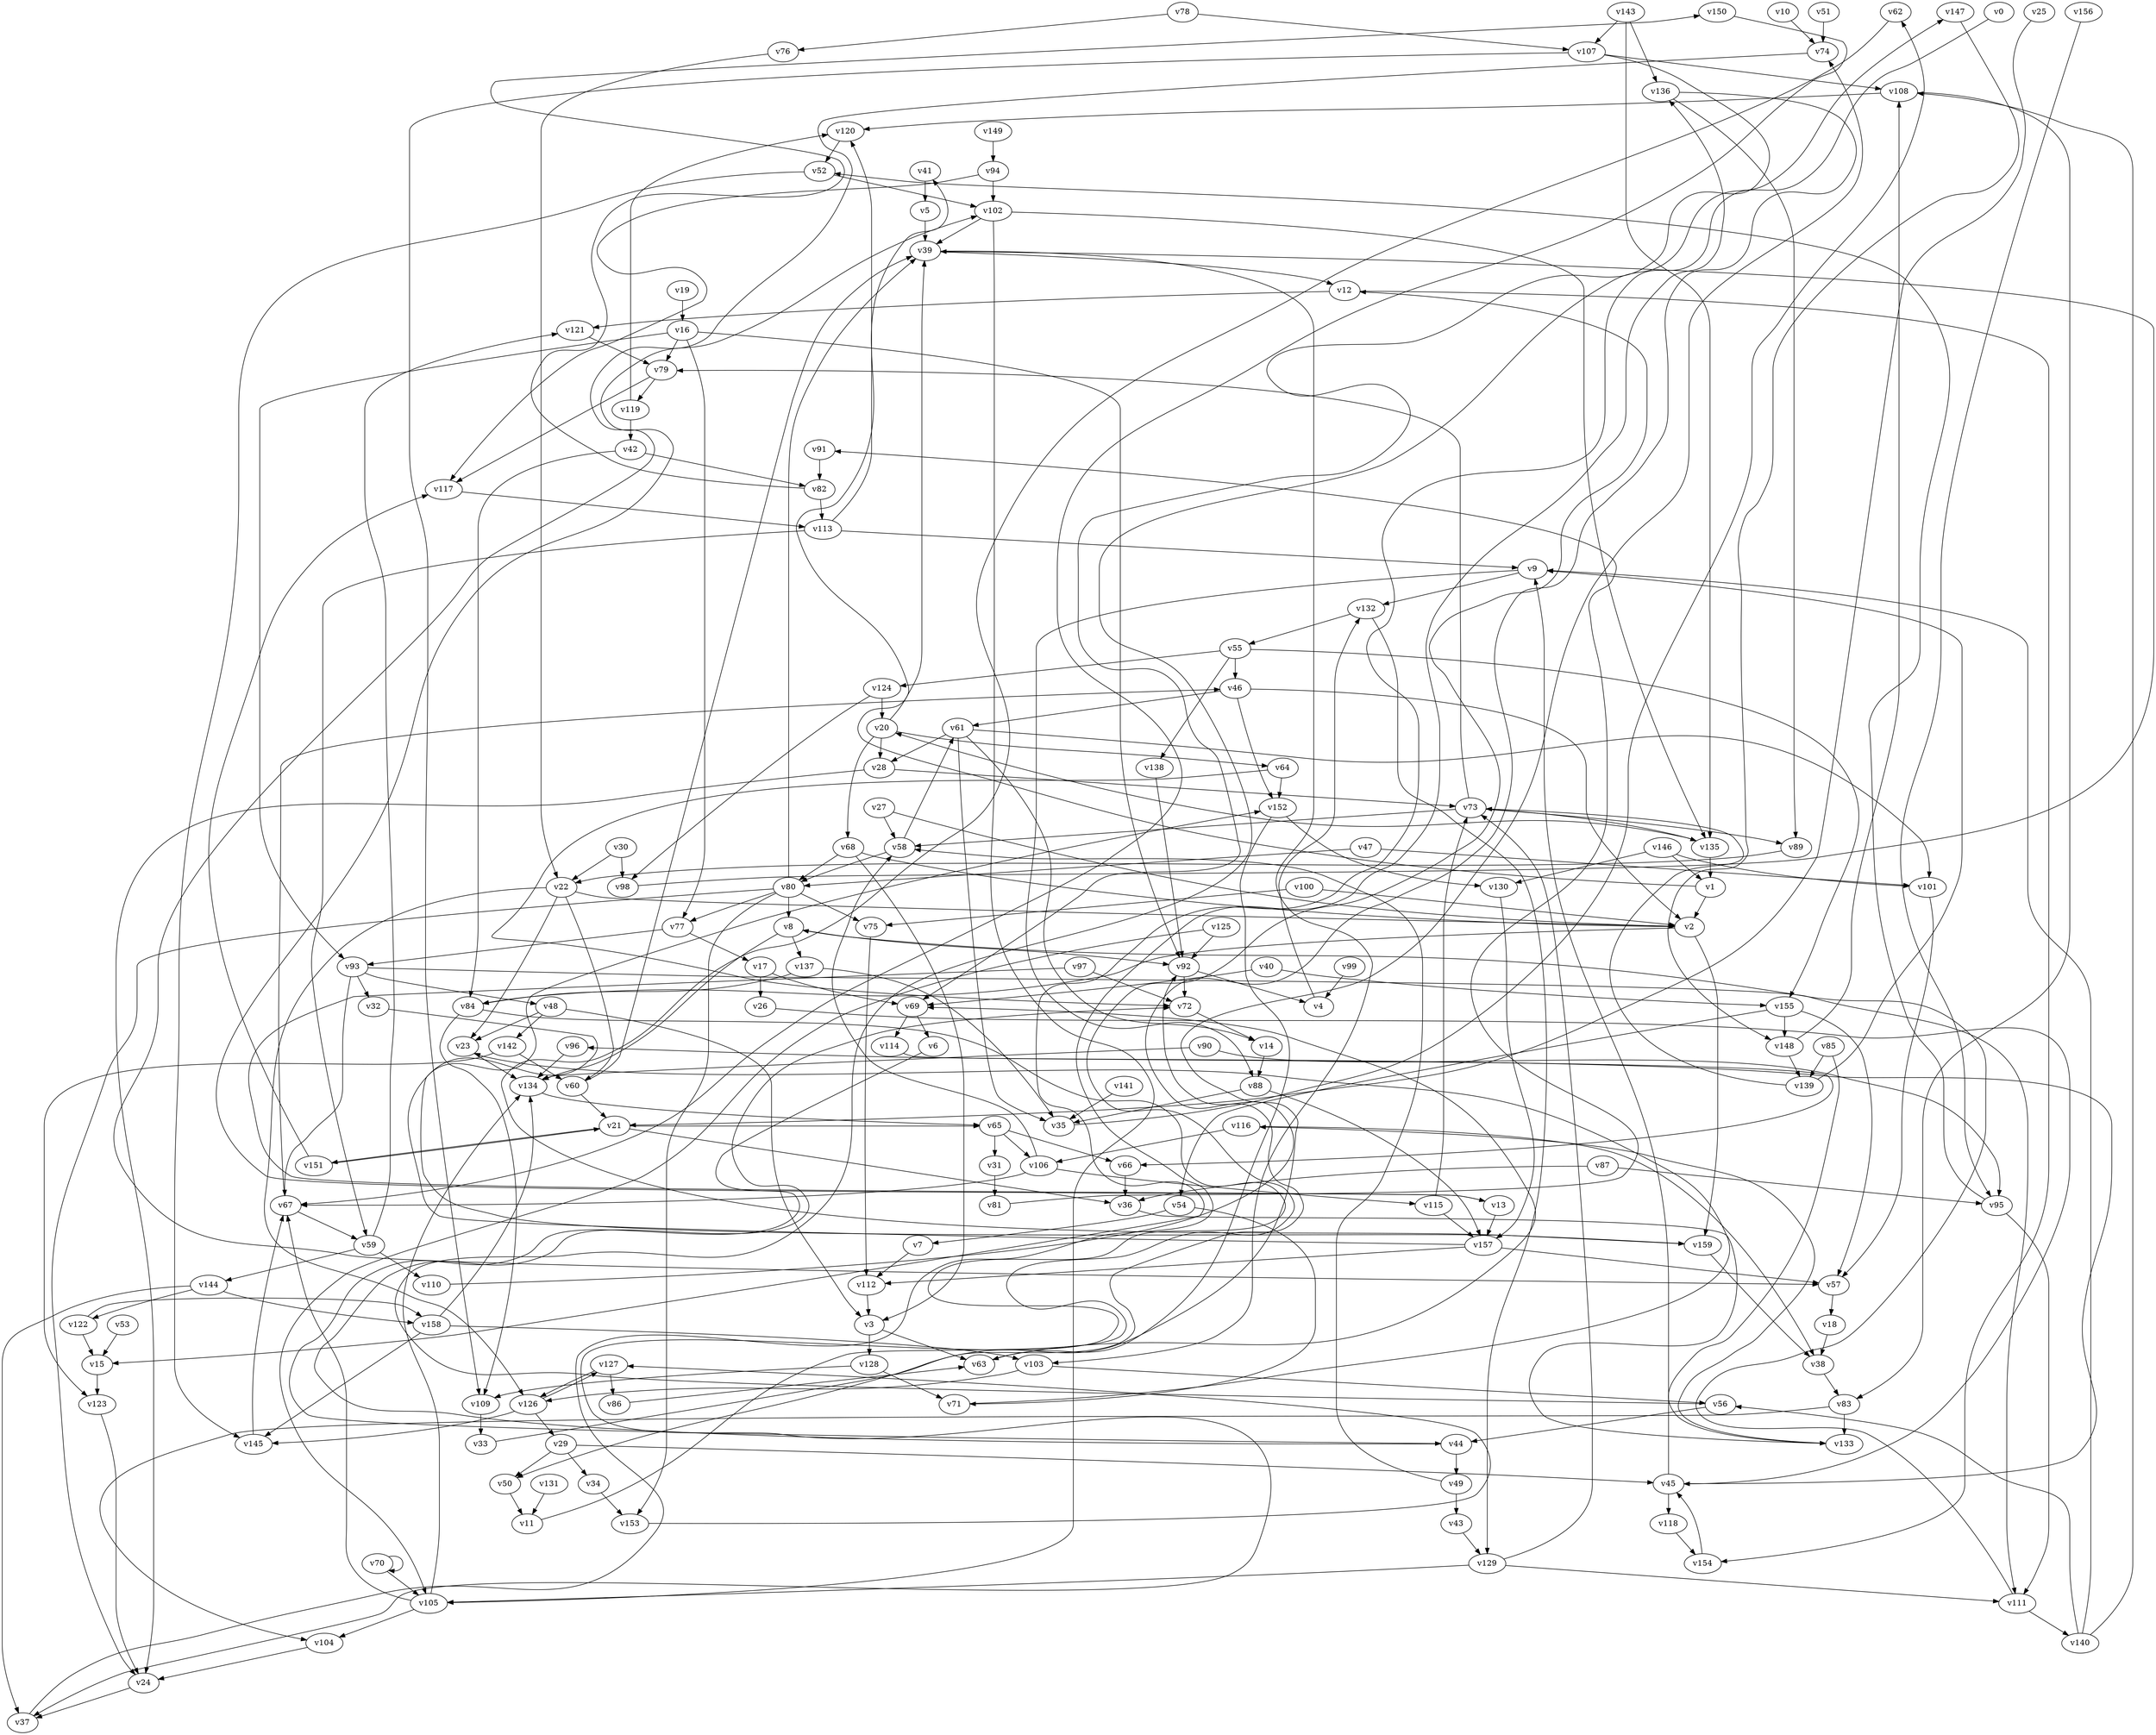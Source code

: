// Benchmark game 238 - 160 vertices
// time_bound: 22
// targets: v53
digraph G {
    v0 [name="v0", player=0];
    v1 [name="v1", player=1];
    v2 [name="v2", player=0];
    v3 [name="v3", player=0];
    v4 [name="v4", player=0];
    v5 [name="v5", player=1];
    v6 [name="v6", player=1];
    v7 [name="v7", player=1];
    v8 [name="v8", player=0];
    v9 [name="v9", player=0];
    v10 [name="v10", player=0];
    v11 [name="v11", player=1];
    v12 [name="v12", player=0];
    v13 [name="v13", player=0];
    v14 [name="v14", player=0];
    v15 [name="v15", player=1];
    v16 [name="v16", player=0];
    v17 [name="v17", player=1];
    v18 [name="v18", player=1];
    v19 [name="v19", player=1];
    v20 [name="v20", player=0];
    v21 [name="v21", player=0];
    v22 [name="v22", player=1];
    v23 [name="v23", player=0];
    v24 [name="v24", player=0];
    v25 [name="v25", player=0];
    v26 [name="v26", player=0];
    v27 [name="v27", player=0];
    v28 [name="v28", player=1];
    v29 [name="v29", player=1];
    v30 [name="v30", player=0];
    v31 [name="v31", player=1];
    v32 [name="v32", player=1];
    v33 [name="v33", player=0];
    v34 [name="v34", player=0];
    v35 [name="v35", player=1];
    v36 [name="v36", player=1];
    v37 [name="v37", player=0];
    v38 [name="v38", player=0];
    v39 [name="v39", player=0];
    v40 [name="v40", player=0];
    v41 [name="v41", player=0];
    v42 [name="v42", player=0];
    v43 [name="v43", player=0];
    v44 [name="v44", player=1];
    v45 [name="v45", player=0];
    v46 [name="v46", player=1];
    v47 [name="v47", player=1];
    v48 [name="v48", player=0];
    v49 [name="v49", player=1];
    v50 [name="v50", player=1];
    v51 [name="v51", player=1];
    v52 [name="v52", player=0];
    v53 [name="v53", player=1, target=1];
    v54 [name="v54", player=1];
    v55 [name="v55", player=0];
    v56 [name="v56", player=0];
    v57 [name="v57", player=0];
    v58 [name="v58", player=0];
    v59 [name="v59", player=1];
    v60 [name="v60", player=0];
    v61 [name="v61", player=1];
    v62 [name="v62", player=1];
    v63 [name="v63", player=0];
    v64 [name="v64", player=0];
    v65 [name="v65", player=0];
    v66 [name="v66", player=0];
    v67 [name="v67", player=1];
    v68 [name="v68", player=1];
    v69 [name="v69", player=1];
    v70 [name="v70", player=0];
    v71 [name="v71", player=1];
    v72 [name="v72", player=1];
    v73 [name="v73", player=0];
    v74 [name="v74", player=1];
    v75 [name="v75", player=0];
    v76 [name="v76", player=0];
    v77 [name="v77", player=1];
    v78 [name="v78", player=1];
    v79 [name="v79", player=1];
    v80 [name="v80", player=0];
    v81 [name="v81", player=0];
    v82 [name="v82", player=0];
    v83 [name="v83", player=1];
    v84 [name="v84", player=1];
    v85 [name="v85", player=1];
    v86 [name="v86", player=1];
    v87 [name="v87", player=1];
    v88 [name="v88", player=1];
    v89 [name="v89", player=1];
    v90 [name="v90", player=0];
    v91 [name="v91", player=1];
    v92 [name="v92", player=0];
    v93 [name="v93", player=1];
    v94 [name="v94", player=0];
    v95 [name="v95", player=1];
    v96 [name="v96", player=1];
    v97 [name="v97", player=1];
    v98 [name="v98", player=0];
    v99 [name="v99", player=1];
    v100 [name="v100", player=0];
    v101 [name="v101", player=1];
    v102 [name="v102", player=1];
    v103 [name="v103", player=1];
    v104 [name="v104", player=1];
    v105 [name="v105", player=1];
    v106 [name="v106", player=0];
    v107 [name="v107", player=0];
    v108 [name="v108", player=0];
    v109 [name="v109", player=1];
    v110 [name="v110", player=0];
    v111 [name="v111", player=1];
    v112 [name="v112", player=1];
    v113 [name="v113", player=1];
    v114 [name="v114", player=1];
    v115 [name="v115", player=1];
    v116 [name="v116", player=0];
    v117 [name="v117", player=0];
    v118 [name="v118", player=0];
    v119 [name="v119", player=0];
    v120 [name="v120", player=0];
    v121 [name="v121", player=0];
    v122 [name="v122", player=0];
    v123 [name="v123", player=0];
    v124 [name="v124", player=0];
    v125 [name="v125", player=1];
    v126 [name="v126", player=1];
    v127 [name="v127", player=1];
    v128 [name="v128", player=0];
    v129 [name="v129", player=0];
    v130 [name="v130", player=1];
    v131 [name="v131", player=0];
    v132 [name="v132", player=0];
    v133 [name="v133", player=1];
    v134 [name="v134", player=1];
    v135 [name="v135", player=1];
    v136 [name="v136", player=1];
    v137 [name="v137", player=0];
    v138 [name="v138", player=1];
    v139 [name="v139", player=0];
    v140 [name="v140", player=0];
    v141 [name="v141", player=0];
    v142 [name="v142", player=1];
    v143 [name="v143", player=0];
    v144 [name="v144", player=1];
    v145 [name="v145", player=0];
    v146 [name="v146", player=1];
    v147 [name="v147", player=1];
    v148 [name="v148", player=0];
    v149 [name="v149", player=0];
    v150 [name="v150", player=1];
    v151 [name="v151", player=1];
    v152 [name="v152", player=0];
    v153 [name="v153", player=1];
    v154 [name="v154", player=1];
    v155 [name="v155", player=1];
    v156 [name="v156", player=0];
    v157 [name="v157", player=1];
    v158 [name="v158", player=1];
    v159 [name="v159", player=0];

    v0 -> v15 [constraint="t < 14"];
    v1 -> v41 [constraint="t mod 4 == 2"];
    v2 -> v84 [constraint="t < 9"];
    v3 -> v63;
    v4 -> v132;
    v5 -> v39;
    v6 -> v44 [constraint="t >= 3"];
    v7 -> v112;
    v8 -> v92;
    v9 -> v88;
    v10 -> v74;
    v11 -> v12 [constraint="t mod 3 == 0"];
    v12 -> v121;
    v13 -> v102 [constraint="t >= 2"];
    v14 -> v88;
    v15 -> v123;
    v16 -> v79;
    v17 -> v69;
    v18 -> v38;
    v19 -> v16;
    v20 -> v28;
    v21 -> v65 [constraint="t >= 3"];
    v22 -> v2;
    v23 -> v134;
    v24 -> v37;
    v25 -> v21 [constraint="t < 10"];
    v26 -> v45 [constraint="t >= 2"];
    v27 -> v2 [constraint="t >= 1"];
    v28 -> v24;
    v29 -> v45;
    v30 -> v98;
    v31 -> v81;
    v32 -> v159 [constraint="t < 13"];
    v33 -> v74 [constraint="t mod 5 == 2"];
    v34 -> v153;
    v35 -> v62 [constraint="t >= 5"];
    v36 -> v133 [constraint="t < 5"];
    v37 -> v136 [constraint="t < 6"];
    v38 -> v83;
    v39 -> v103;
    v40 -> v69;
    v41 -> v5;
    v42 -> v84;
    v43 -> v129;
    v44 -> v72 [constraint="t >= 2"];
    v45 -> v96 [constraint="t mod 4 == 2"];
    v46 -> v2;
    v47 -> v80;
    v48 -> v3;
    v49 -> v43;
    v50 -> v11;
    v51 -> v74;
    v52 -> v145;
    v53 -> v15;
    v54 -> v7;
    v55 -> v138;
    v56 -> v147 [constraint="t >= 1"];
    v57 -> v18;
    v58 -> v80;
    v59 -> v121;
    v60 -> v39;
    v61 -> v101;
    v62 -> v159 [constraint="t >= 4"];
    v63 -> v69 [constraint="t mod 3 == 2"];
    v64 -> v72 [constraint="t < 13"];
    v65 -> v31;
    v66 -> v36;
    v67 -> v59;
    v68 -> v2 [constraint="t mod 2 == 1"];
    v69 -> v114;
    v70 -> v70;
    v71 -> v23 [constraint="t >= 1"];
    v72 -> v14;
    v73 -> v89;
    v74 -> v57 [constraint="t mod 2 == 0"];
    v75 -> v112;
    v76 -> v22;
    v77 -> v17;
    v78 -> v76;
    v79 -> v119;
    v80 -> v24 [constraint="t >= 3"];
    v81 -> v91 [constraint="t mod 4 == 0"];
    v82 -> v150 [constraint="t < 15"];
    v83 -> v104 [constraint="t < 10"];
    v84 -> v37 [constraint="t mod 5 == 4"];
    v85 -> v133 [constraint="t mod 4 == 3"];
    v86 -> v63 [constraint="t < 8"];
    v87 -> v95;
    v88 -> v157;
    v89 -> v22 [constraint="t < 6"];
    v90 -> v95;
    v91 -> v82;
    v92 -> v4;
    v93 -> v111;
    v94 -> v117 [constraint="t >= 5"];
    v95 -> v52 [constraint="t mod 3 == 1"];
    v96 -> v134;
    v97 -> v13 [constraint="t >= 2"];
    v98 -> v39 [constraint="t < 7"];
    v99 -> v4;
    v100 -> v2;
    v101 -> v57;
    v102 -> v105;
    v103 -> v126;
    v104 -> v24;
    v105 -> v67;
    v106 -> v67;
    v107 -> v69 [constraint="t mod 3 == 2"];
    v108 -> v83;
    v109 -> v33;
    v110 -> v92 [constraint="t mod 5 == 0"];
    v111 -> v8 [constraint="t >= 5"];
    v112 -> v3;
    v113 -> v9;
    v114 -> v66 [constraint="t mod 4 == 2"];
    v115 -> v157;
    v116 -> v106;
    v117 -> v113;
    v118 -> v154;
    v119 -> v42;
    v120 -> v52;
    v121 -> v79;
    v122 -> v158 [constraint="t >= 2"];
    v123 -> v24;
    v124 -> v98;
    v125 -> v105 [constraint="t mod 4 == 1"];
    v126 -> v127 [constraint="t >= 2"];
    v127 -> v126;
    v128 -> v109;
    v129 -> v111;
    v130 -> v157;
    v131 -> v11;
    v132 -> v129;
    v133 -> v116 [constraint="t < 10"];
    v134 -> v65;
    v135 -> v20 [constraint="t mod 3 == 2"];
    v136 -> v50 [constraint="t < 8"];
    v137 -> v35;
    v138 -> v92;
    v139 -> v73 [constraint="t >= 2"];
    v140 -> v108;
    v141 -> v35;
    v142 -> v123;
    v143 -> v136;
    v144 -> v122;
    v145 -> v67;
    v146 -> v101;
    v147 -> v148 [constraint="t < 9"];
    v148 -> v139;
    v149 -> v94;
    v150 -> v67 [constraint="t >= 5"];
    v151 -> v117;
    v152 -> v130;
    v153 -> v127 [constraint="t >= 4"];
    v154 -> v45;
    v155 -> v54;
    v156 -> v95 [constraint="t < 9"];
    v157 -> v152 [constraint="t < 12"];
    v158 -> v103;
    v159 -> v38;
    v73 -> v135;
    v157 -> v112;
    v135 -> v1;
    v93 -> v32;
    v39 -> v12;
    v12 -> v154;
    v108 -> v120;
    v102 -> v135;
    v59 -> v144;
    v84 -> v109;
    v55 -> v155;
    v146 -> v1;
    v80 -> v8;
    v45 -> v9;
    v46 -> v61;
    v17 -> v26;
    v80 -> v75;
    v152 -> v63;
    v77 -> v93;
    v20 -> v64;
    v128 -> v71;
    v61 -> v35;
    v144 -> v37;
    v107 -> v108;
    v80 -> v39;
    v78 -> v107;
    v119 -> v120;
    v102 -> v39;
    v146 -> v130;
    v55 -> v124;
    v79 -> v117;
    v111 -> v140;
    v67 -> v46;
    v137 -> v84;
    v155 -> v57;
    v30 -> v22;
    v113 -> v120;
    v116 -> v38;
    v113 -> v59;
    v45 -> v118;
    v125 -> v92;
    v65 -> v106;
    v29 -> v50;
    v144 -> v158;
    v92 -> v72;
    v80 -> v153;
    v136 -> v89;
    v68 -> v80;
    v16 -> v93;
    v21 -> v36;
    v69 -> v6;
    v40 -> v155;
    v93 -> v67;
    v158 -> v145;
    v122 -> v15;
    v61 -> v28;
    v21 -> v151;
    v139 -> v9;
    v143 -> v107;
    v28 -> v73;
    v106 -> v115;
    v129 -> v105;
    v27 -> v58;
    v87 -> v36;
    v148 -> v108;
    v65 -> v66;
    v140 -> v56;
    v94 -> v102;
    v73 -> v79;
    v16 -> v77;
    v88 -> v35;
    v82 -> v113;
    v142 -> v60;
    v20 -> v68;
    v158 -> v134;
    v13 -> v157;
    v16 -> v92;
    v29 -> v34;
    v126 -> v29;
    v3 -> v128;
    v70 -> v105;
    v115 -> v73;
    v59 -> v110;
    v73 -> v58;
    v48 -> v23;
    v2 -> v159;
    v105 -> v134;
    v103 -> v56;
    v68 -> v3;
    v93 -> v48;
    v58 -> v61;
    v60 -> v21;
    v83 -> v133;
    v64 -> v152;
    v129 -> v73;
    v105 -> v104;
    v48 -> v142;
    v1 -> v2;
    v85 -> v139;
    v61 -> v14;
    v124 -> v20;
    v90 -> v134;
    v49 -> v58;
    v107 -> v109;
    v22 -> v23;
    v52 -> v102;
    v55 -> v46;
    v143 -> v135;
    v8 -> v137;
    v151 -> v21;
    v47 -> v101;
    v97 -> v72;
    v140 -> v9;
    v126 -> v145;
    v44 -> v49;
    v54 -> v71;
    v22 -> v60;
    v56 -> v44;
    v42 -> v82;
    v8 -> v134;
    v100 -> v75;
    v95 -> v111;
    v106 -> v58;
    v46 -> v152;
    v9 -> v132;
    v155 -> v148;
    v80 -> v77;
    v157 -> v57;
    v132 -> v55;
    v22 -> v126;
    v20 -> v39;
    v127 -> v86;
}
